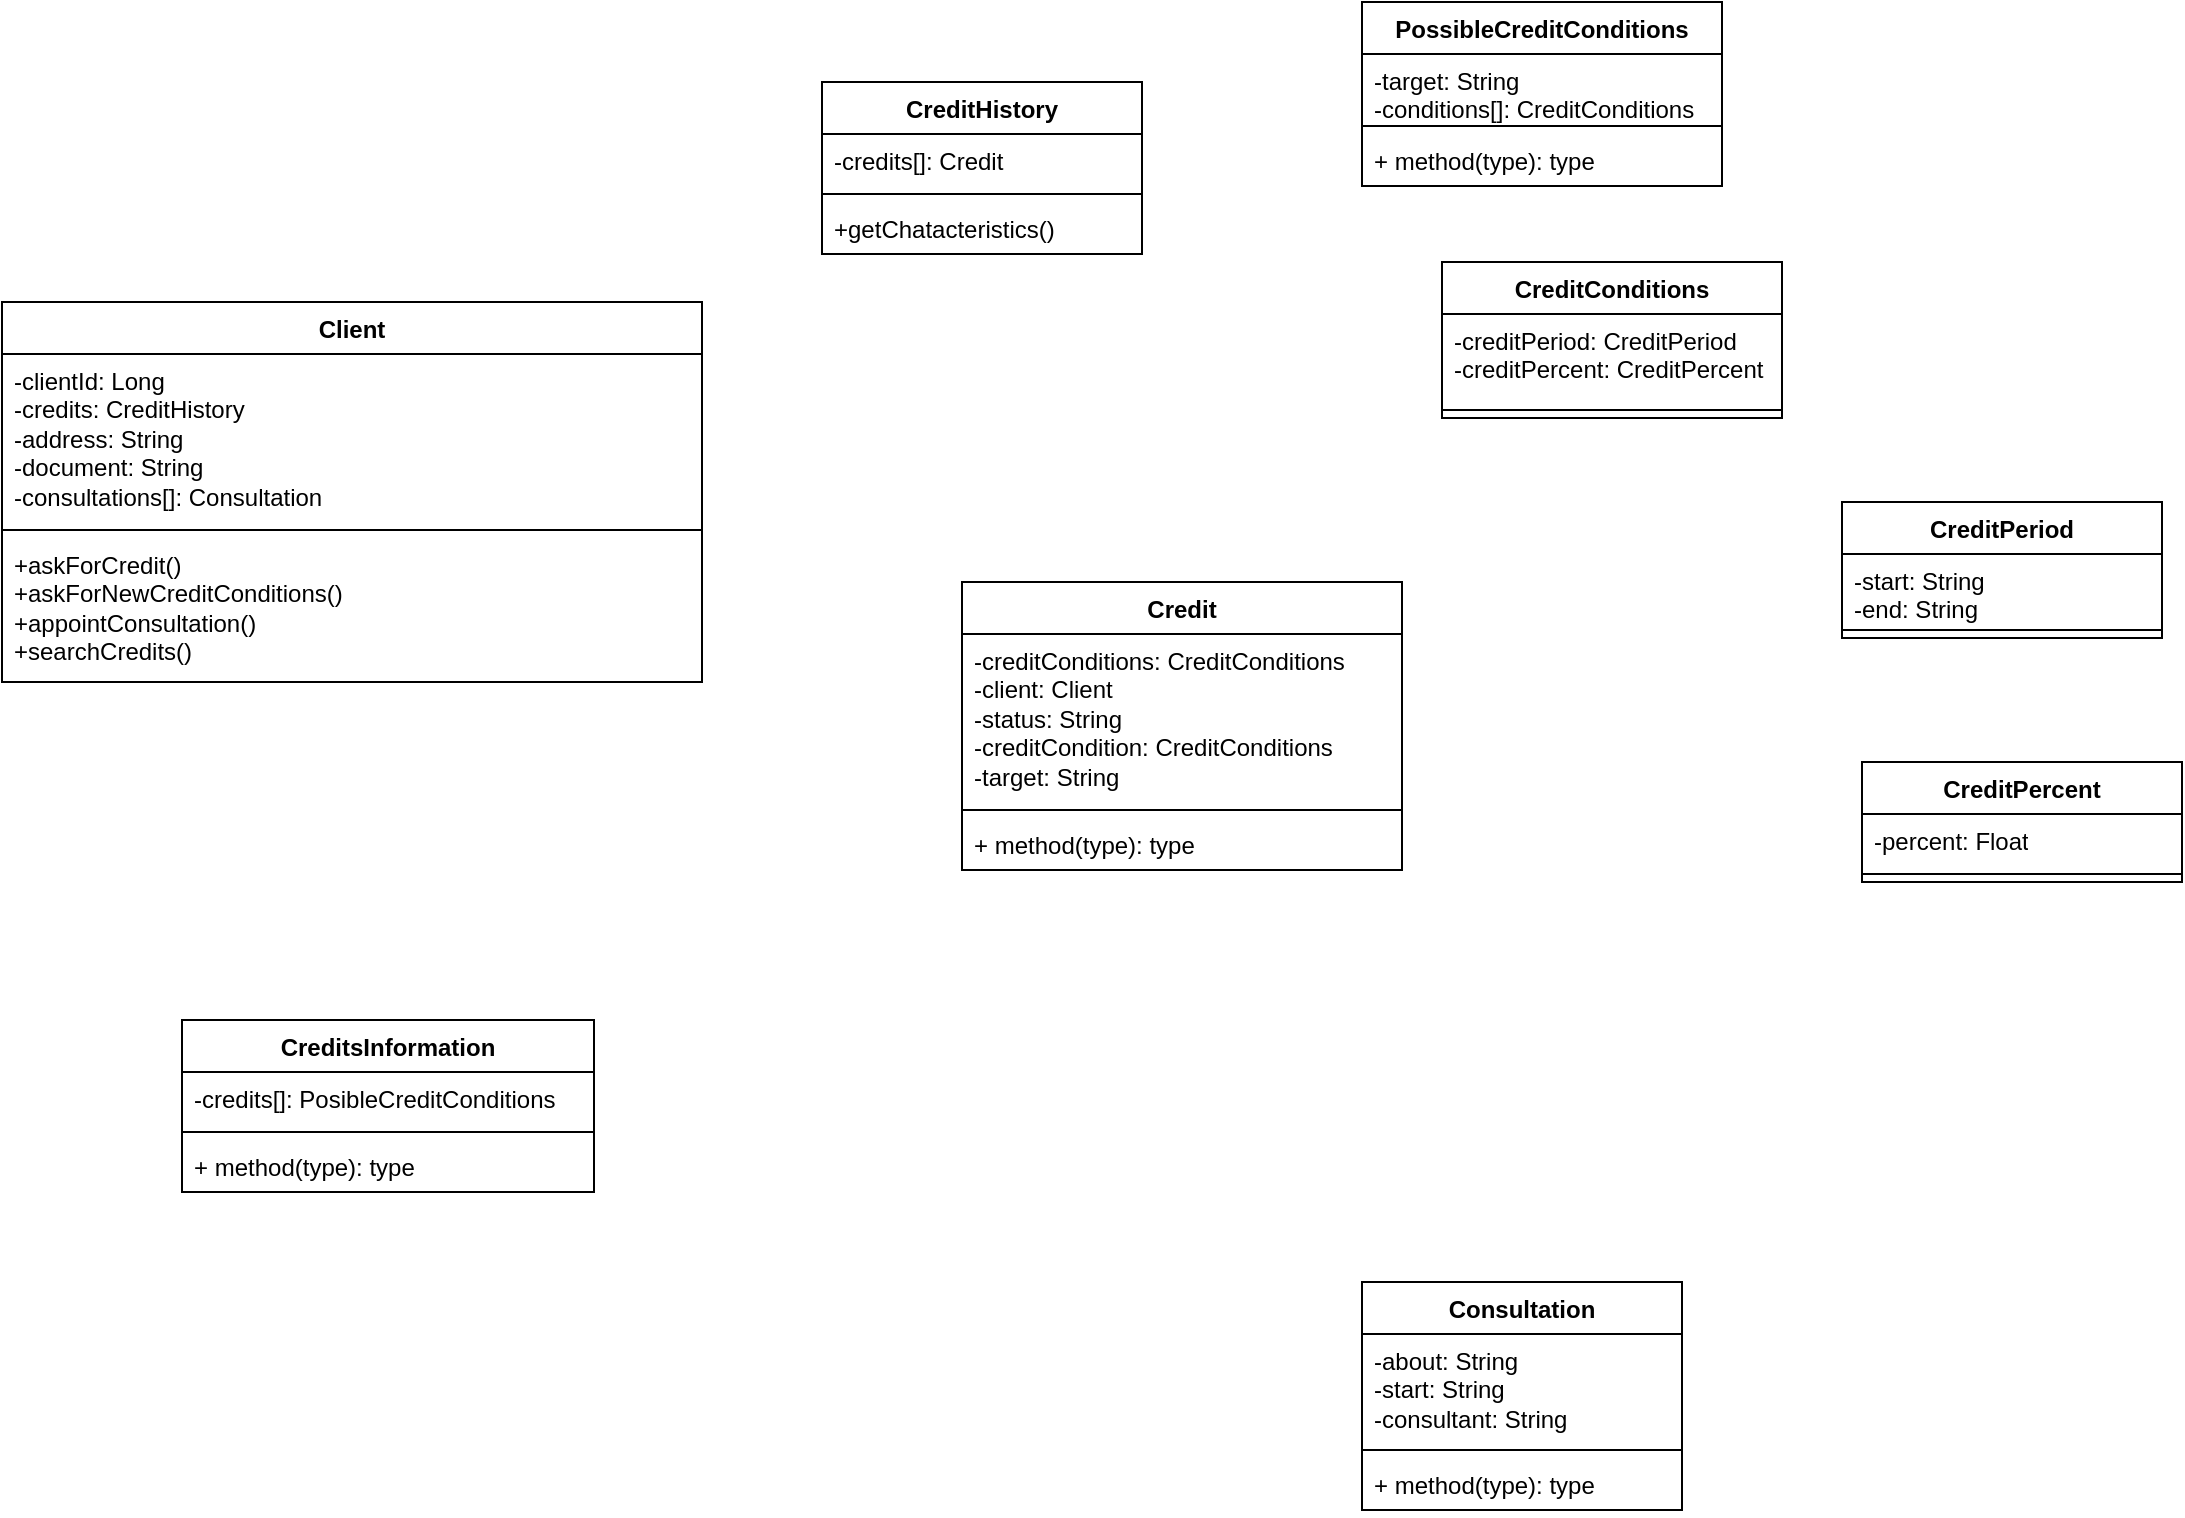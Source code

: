 <mxfile version="24.2.2" type="device">
  <diagram name="Страница 1" id="HlI3dwkvkYv4sju7Trsw">
    <mxGraphModel dx="1562" dy="2015" grid="1" gridSize="10" guides="1" tooltips="1" connect="1" arrows="1" fold="1" page="1" pageScale="1" pageWidth="827" pageHeight="1169" background="#ffffff" math="0" shadow="0">
      <root>
        <mxCell id="0" />
        <mxCell id="1" parent="0" />
        <mxCell id="84ayHc_WrZPeT4-ki9Za-5" value="Client" style="swimlane;fontStyle=1;align=center;verticalAlign=top;childLayout=stackLayout;horizontal=1;startSize=26;horizontalStack=0;resizeParent=1;resizeParentMax=0;resizeLast=0;collapsible=1;marginBottom=0;whiteSpace=wrap;html=1;" vertex="1" parent="1">
          <mxGeometry x="70" y="100" width="350" height="190" as="geometry" />
        </mxCell>
        <mxCell id="84ayHc_WrZPeT4-ki9Za-6" value="&lt;div&gt;-clientId: Long&lt;/div&gt;&lt;div&gt;-credits: CreditHistory&lt;/div&gt;&lt;div&gt;-address: String&lt;/div&gt;&lt;div&gt;-document: String&lt;br&gt;&lt;/div&gt;&lt;div&gt;-consultations[]: Consultation&lt;/div&gt;" style="text;strokeColor=none;fillColor=none;align=left;verticalAlign=top;spacingLeft=4;spacingRight=4;overflow=hidden;rotatable=0;points=[[0,0.5],[1,0.5]];portConstraint=eastwest;whiteSpace=wrap;html=1;" vertex="1" parent="84ayHc_WrZPeT4-ki9Za-5">
          <mxGeometry y="26" width="350" height="84" as="geometry" />
        </mxCell>
        <mxCell id="84ayHc_WrZPeT4-ki9Za-7" value="" style="line;strokeWidth=1;fillColor=none;align=left;verticalAlign=middle;spacingTop=-1;spacingLeft=3;spacingRight=3;rotatable=0;labelPosition=right;points=[];portConstraint=eastwest;strokeColor=inherit;" vertex="1" parent="84ayHc_WrZPeT4-ki9Za-5">
          <mxGeometry y="110" width="350" height="8" as="geometry" />
        </mxCell>
        <mxCell id="84ayHc_WrZPeT4-ki9Za-8" value="&lt;div&gt;+askForCredit()&lt;/div&gt;&lt;div&gt;+askForNewCreditConditions()&lt;/div&gt;&lt;div&gt;+appointConsultation()&lt;/div&gt;&lt;div&gt;+searchCredits()&lt;/div&gt;" style="text;strokeColor=none;fillColor=none;align=left;verticalAlign=top;spacingLeft=4;spacingRight=4;overflow=hidden;rotatable=0;points=[[0,0.5],[1,0.5]];portConstraint=eastwest;whiteSpace=wrap;html=1;" vertex="1" parent="84ayHc_WrZPeT4-ki9Za-5">
          <mxGeometry y="118" width="350" height="72" as="geometry" />
        </mxCell>
        <mxCell id="84ayHc_WrZPeT4-ki9Za-9" value="Credit" style="swimlane;fontStyle=1;align=center;verticalAlign=top;childLayout=stackLayout;horizontal=1;startSize=26;horizontalStack=0;resizeParent=1;resizeParentMax=0;resizeLast=0;collapsible=1;marginBottom=0;whiteSpace=wrap;html=1;" vertex="1" parent="1">
          <mxGeometry x="550" y="240" width="220" height="144" as="geometry" />
        </mxCell>
        <mxCell id="84ayHc_WrZPeT4-ki9Za-10" value="-creditConditions: CreditConditions&lt;br&gt;&lt;div&gt;-client: Client&lt;br&gt;&lt;/div&gt;&lt;div&gt;-status: String&lt;/div&gt;&lt;div&gt;-creditCondition: CreditConditions&lt;br&gt;&lt;/div&gt;&lt;div&gt;-target: String&lt;br&gt;&lt;/div&gt;" style="text;strokeColor=none;fillColor=none;align=left;verticalAlign=top;spacingLeft=4;spacingRight=4;overflow=hidden;rotatable=0;points=[[0,0.5],[1,0.5]];portConstraint=eastwest;whiteSpace=wrap;html=1;" vertex="1" parent="84ayHc_WrZPeT4-ki9Za-9">
          <mxGeometry y="26" width="220" height="84" as="geometry" />
        </mxCell>
        <mxCell id="84ayHc_WrZPeT4-ki9Za-11" value="" style="line;strokeWidth=1;fillColor=none;align=left;verticalAlign=middle;spacingTop=-1;spacingLeft=3;spacingRight=3;rotatable=0;labelPosition=right;points=[];portConstraint=eastwest;strokeColor=inherit;" vertex="1" parent="84ayHc_WrZPeT4-ki9Za-9">
          <mxGeometry y="110" width="220" height="8" as="geometry" />
        </mxCell>
        <mxCell id="84ayHc_WrZPeT4-ki9Za-12" value="+ method(type): type" style="text;strokeColor=none;fillColor=none;align=left;verticalAlign=top;spacingLeft=4;spacingRight=4;overflow=hidden;rotatable=0;points=[[0,0.5],[1,0.5]];portConstraint=eastwest;whiteSpace=wrap;html=1;" vertex="1" parent="84ayHc_WrZPeT4-ki9Za-9">
          <mxGeometry y="118" width="220" height="26" as="geometry" />
        </mxCell>
        <mxCell id="84ayHc_WrZPeT4-ki9Za-13" value="CreditHistory" style="swimlane;fontStyle=1;align=center;verticalAlign=top;childLayout=stackLayout;horizontal=1;startSize=26;horizontalStack=0;resizeParent=1;resizeParentMax=0;resizeLast=0;collapsible=1;marginBottom=0;whiteSpace=wrap;html=1;" vertex="1" parent="1">
          <mxGeometry x="480" y="-10" width="160" height="86" as="geometry" />
        </mxCell>
        <mxCell id="84ayHc_WrZPeT4-ki9Za-14" value="-credits[]: Credit" style="text;strokeColor=none;fillColor=none;align=left;verticalAlign=top;spacingLeft=4;spacingRight=4;overflow=hidden;rotatable=0;points=[[0,0.5],[1,0.5]];portConstraint=eastwest;whiteSpace=wrap;html=1;" vertex="1" parent="84ayHc_WrZPeT4-ki9Za-13">
          <mxGeometry y="26" width="160" height="26" as="geometry" />
        </mxCell>
        <mxCell id="84ayHc_WrZPeT4-ki9Za-15" value="" style="line;strokeWidth=1;fillColor=none;align=left;verticalAlign=middle;spacingTop=-1;spacingLeft=3;spacingRight=3;rotatable=0;labelPosition=right;points=[];portConstraint=eastwest;strokeColor=inherit;" vertex="1" parent="84ayHc_WrZPeT4-ki9Za-13">
          <mxGeometry y="52" width="160" height="8" as="geometry" />
        </mxCell>
        <mxCell id="84ayHc_WrZPeT4-ki9Za-16" value="+getChatacteristics()" style="text;strokeColor=none;fillColor=none;align=left;verticalAlign=top;spacingLeft=4;spacingRight=4;overflow=hidden;rotatable=0;points=[[0,0.5],[1,0.5]];portConstraint=eastwest;whiteSpace=wrap;html=1;" vertex="1" parent="84ayHc_WrZPeT4-ki9Za-13">
          <mxGeometry y="60" width="160" height="26" as="geometry" />
        </mxCell>
        <mxCell id="84ayHc_WrZPeT4-ki9Za-17" value="PossibleCreditConditions" style="swimlane;fontStyle=1;align=center;verticalAlign=top;childLayout=stackLayout;horizontal=1;startSize=26;horizontalStack=0;resizeParent=1;resizeParentMax=0;resizeLast=0;collapsible=1;marginBottom=0;whiteSpace=wrap;html=1;" vertex="1" parent="1">
          <mxGeometry x="750" y="-50" width="180" height="92" as="geometry" />
        </mxCell>
        <mxCell id="84ayHc_WrZPeT4-ki9Za-18" value="-target: String&lt;br&gt;&lt;div&gt;-conditions[]: CreditConditions&lt;/div&gt;" style="text;strokeColor=none;fillColor=none;align=left;verticalAlign=top;spacingLeft=4;spacingRight=4;overflow=hidden;rotatable=0;points=[[0,0.5],[1,0.5]];portConstraint=eastwest;whiteSpace=wrap;html=1;" vertex="1" parent="84ayHc_WrZPeT4-ki9Za-17">
          <mxGeometry y="26" width="180" height="32" as="geometry" />
        </mxCell>
        <mxCell id="84ayHc_WrZPeT4-ki9Za-19" value="" style="line;strokeWidth=1;fillColor=none;align=left;verticalAlign=middle;spacingTop=-1;spacingLeft=3;spacingRight=3;rotatable=0;labelPosition=right;points=[];portConstraint=eastwest;strokeColor=inherit;" vertex="1" parent="84ayHc_WrZPeT4-ki9Za-17">
          <mxGeometry y="58" width="180" height="8" as="geometry" />
        </mxCell>
        <mxCell id="84ayHc_WrZPeT4-ki9Za-20" value="+ method(type): type" style="text;strokeColor=none;fillColor=none;align=left;verticalAlign=top;spacingLeft=4;spacingRight=4;overflow=hidden;rotatable=0;points=[[0,0.5],[1,0.5]];portConstraint=eastwest;whiteSpace=wrap;html=1;" vertex="1" parent="84ayHc_WrZPeT4-ki9Za-17">
          <mxGeometry y="66" width="180" height="26" as="geometry" />
        </mxCell>
        <mxCell id="84ayHc_WrZPeT4-ki9Za-21" value="CreditConditions" style="swimlane;fontStyle=1;align=center;verticalAlign=top;childLayout=stackLayout;horizontal=1;startSize=26;horizontalStack=0;resizeParent=1;resizeParentMax=0;resizeLast=0;collapsible=1;marginBottom=0;whiteSpace=wrap;html=1;" vertex="1" parent="1">
          <mxGeometry x="790" y="80" width="170" height="78" as="geometry" />
        </mxCell>
        <mxCell id="84ayHc_WrZPeT4-ki9Za-22" value="&lt;div&gt;-creditPeriod: CreditPeriod&lt;/div&gt;&lt;div&gt;-creditPercent: CreditPercent&lt;/div&gt;" style="text;strokeColor=none;fillColor=none;align=left;verticalAlign=top;spacingLeft=4;spacingRight=4;overflow=hidden;rotatable=0;points=[[0,0.5],[1,0.5]];portConstraint=eastwest;whiteSpace=wrap;html=1;" vertex="1" parent="84ayHc_WrZPeT4-ki9Za-21">
          <mxGeometry y="26" width="170" height="44" as="geometry" />
        </mxCell>
        <mxCell id="84ayHc_WrZPeT4-ki9Za-23" value="" style="line;strokeWidth=1;fillColor=none;align=left;verticalAlign=middle;spacingTop=-1;spacingLeft=3;spacingRight=3;rotatable=0;labelPosition=right;points=[];portConstraint=eastwest;strokeColor=inherit;" vertex="1" parent="84ayHc_WrZPeT4-ki9Za-21">
          <mxGeometry y="70" width="170" height="8" as="geometry" />
        </mxCell>
        <mxCell id="84ayHc_WrZPeT4-ki9Za-26" value="CreditPeriod" style="swimlane;fontStyle=1;align=center;verticalAlign=top;childLayout=stackLayout;horizontal=1;startSize=26;horizontalStack=0;resizeParent=1;resizeParentMax=0;resizeLast=0;collapsible=1;marginBottom=0;whiteSpace=wrap;html=1;" vertex="1" parent="1">
          <mxGeometry x="990" y="200" width="160" height="68" as="geometry" />
        </mxCell>
        <mxCell id="84ayHc_WrZPeT4-ki9Za-27" value="&lt;div&gt;-start: String&lt;/div&gt;&lt;div&gt;-end: String&lt;br&gt;&lt;/div&gt;" style="text;strokeColor=none;fillColor=none;align=left;verticalAlign=top;spacingLeft=4;spacingRight=4;overflow=hidden;rotatable=0;points=[[0,0.5],[1,0.5]];portConstraint=eastwest;whiteSpace=wrap;html=1;" vertex="1" parent="84ayHc_WrZPeT4-ki9Za-26">
          <mxGeometry y="26" width="160" height="34" as="geometry" />
        </mxCell>
        <mxCell id="84ayHc_WrZPeT4-ki9Za-28" value="" style="line;strokeWidth=1;fillColor=none;align=left;verticalAlign=middle;spacingTop=-1;spacingLeft=3;spacingRight=3;rotatable=0;labelPosition=right;points=[];portConstraint=eastwest;strokeColor=inherit;" vertex="1" parent="84ayHc_WrZPeT4-ki9Za-26">
          <mxGeometry y="60" width="160" height="8" as="geometry" />
        </mxCell>
        <mxCell id="84ayHc_WrZPeT4-ki9Za-30" value="CreditPercent" style="swimlane;fontStyle=1;align=center;verticalAlign=top;childLayout=stackLayout;horizontal=1;startSize=26;horizontalStack=0;resizeParent=1;resizeParentMax=0;resizeLast=0;collapsible=1;marginBottom=0;whiteSpace=wrap;html=1;" vertex="1" parent="1">
          <mxGeometry x="1000" y="330" width="160" height="60" as="geometry" />
        </mxCell>
        <mxCell id="84ayHc_WrZPeT4-ki9Za-31" value="-percent: Float" style="text;strokeColor=none;fillColor=none;align=left;verticalAlign=top;spacingLeft=4;spacingRight=4;overflow=hidden;rotatable=0;points=[[0,0.5],[1,0.5]];portConstraint=eastwest;whiteSpace=wrap;html=1;" vertex="1" parent="84ayHc_WrZPeT4-ki9Za-30">
          <mxGeometry y="26" width="160" height="26" as="geometry" />
        </mxCell>
        <mxCell id="84ayHc_WrZPeT4-ki9Za-32" value="" style="line;strokeWidth=1;fillColor=none;align=left;verticalAlign=middle;spacingTop=-1;spacingLeft=3;spacingRight=3;rotatable=0;labelPosition=right;points=[];portConstraint=eastwest;strokeColor=inherit;" vertex="1" parent="84ayHc_WrZPeT4-ki9Za-30">
          <mxGeometry y="52" width="160" height="8" as="geometry" />
        </mxCell>
        <mxCell id="84ayHc_WrZPeT4-ki9Za-38" value="Consultation" style="swimlane;fontStyle=1;align=center;verticalAlign=top;childLayout=stackLayout;horizontal=1;startSize=26;horizontalStack=0;resizeParent=1;resizeParentMax=0;resizeLast=0;collapsible=1;marginBottom=0;whiteSpace=wrap;html=1;" vertex="1" parent="1">
          <mxGeometry x="750" y="590" width="160" height="114" as="geometry" />
        </mxCell>
        <mxCell id="84ayHc_WrZPeT4-ki9Za-39" value="&lt;div&gt;-about: String&lt;/div&gt;&lt;div&gt;-start: String&lt;/div&gt;&lt;div&gt;-consultant: String&lt;br&gt;&lt;/div&gt;" style="text;strokeColor=none;fillColor=none;align=left;verticalAlign=top;spacingLeft=4;spacingRight=4;overflow=hidden;rotatable=0;points=[[0,0.5],[1,0.5]];portConstraint=eastwest;whiteSpace=wrap;html=1;" vertex="1" parent="84ayHc_WrZPeT4-ki9Za-38">
          <mxGeometry y="26" width="160" height="54" as="geometry" />
        </mxCell>
        <mxCell id="84ayHc_WrZPeT4-ki9Za-40" value="" style="line;strokeWidth=1;fillColor=none;align=left;verticalAlign=middle;spacingTop=-1;spacingLeft=3;spacingRight=3;rotatable=0;labelPosition=right;points=[];portConstraint=eastwest;strokeColor=inherit;" vertex="1" parent="84ayHc_WrZPeT4-ki9Za-38">
          <mxGeometry y="80" width="160" height="8" as="geometry" />
        </mxCell>
        <mxCell id="84ayHc_WrZPeT4-ki9Za-41" value="+ method(type): type" style="text;strokeColor=none;fillColor=none;align=left;verticalAlign=top;spacingLeft=4;spacingRight=4;overflow=hidden;rotatable=0;points=[[0,0.5],[1,0.5]];portConstraint=eastwest;whiteSpace=wrap;html=1;" vertex="1" parent="84ayHc_WrZPeT4-ki9Za-38">
          <mxGeometry y="88" width="160" height="26" as="geometry" />
        </mxCell>
        <mxCell id="84ayHc_WrZPeT4-ki9Za-46" value="CreditsInformation" style="swimlane;fontStyle=1;align=center;verticalAlign=top;childLayout=stackLayout;horizontal=1;startSize=26;horizontalStack=0;resizeParent=1;resizeParentMax=0;resizeLast=0;collapsible=1;marginBottom=0;whiteSpace=wrap;html=1;" vertex="1" parent="1">
          <mxGeometry x="160" y="459" width="206" height="86" as="geometry" />
        </mxCell>
        <mxCell id="84ayHc_WrZPeT4-ki9Za-47" value="-credits[]: PosibleCreditConditions" style="text;strokeColor=none;fillColor=none;align=left;verticalAlign=top;spacingLeft=4;spacingRight=4;overflow=hidden;rotatable=0;points=[[0,0.5],[1,0.5]];portConstraint=eastwest;whiteSpace=wrap;html=1;" vertex="1" parent="84ayHc_WrZPeT4-ki9Za-46">
          <mxGeometry y="26" width="206" height="26" as="geometry" />
        </mxCell>
        <mxCell id="84ayHc_WrZPeT4-ki9Za-48" value="" style="line;strokeWidth=1;fillColor=none;align=left;verticalAlign=middle;spacingTop=-1;spacingLeft=3;spacingRight=3;rotatable=0;labelPosition=right;points=[];portConstraint=eastwest;strokeColor=inherit;" vertex="1" parent="84ayHc_WrZPeT4-ki9Za-46">
          <mxGeometry y="52" width="206" height="8" as="geometry" />
        </mxCell>
        <mxCell id="84ayHc_WrZPeT4-ki9Za-49" value="+ method(type): type" style="text;strokeColor=none;fillColor=none;align=left;verticalAlign=top;spacingLeft=4;spacingRight=4;overflow=hidden;rotatable=0;points=[[0,0.5],[1,0.5]];portConstraint=eastwest;whiteSpace=wrap;html=1;" vertex="1" parent="84ayHc_WrZPeT4-ki9Za-46">
          <mxGeometry y="60" width="206" height="26" as="geometry" />
        </mxCell>
      </root>
    </mxGraphModel>
  </diagram>
</mxfile>
